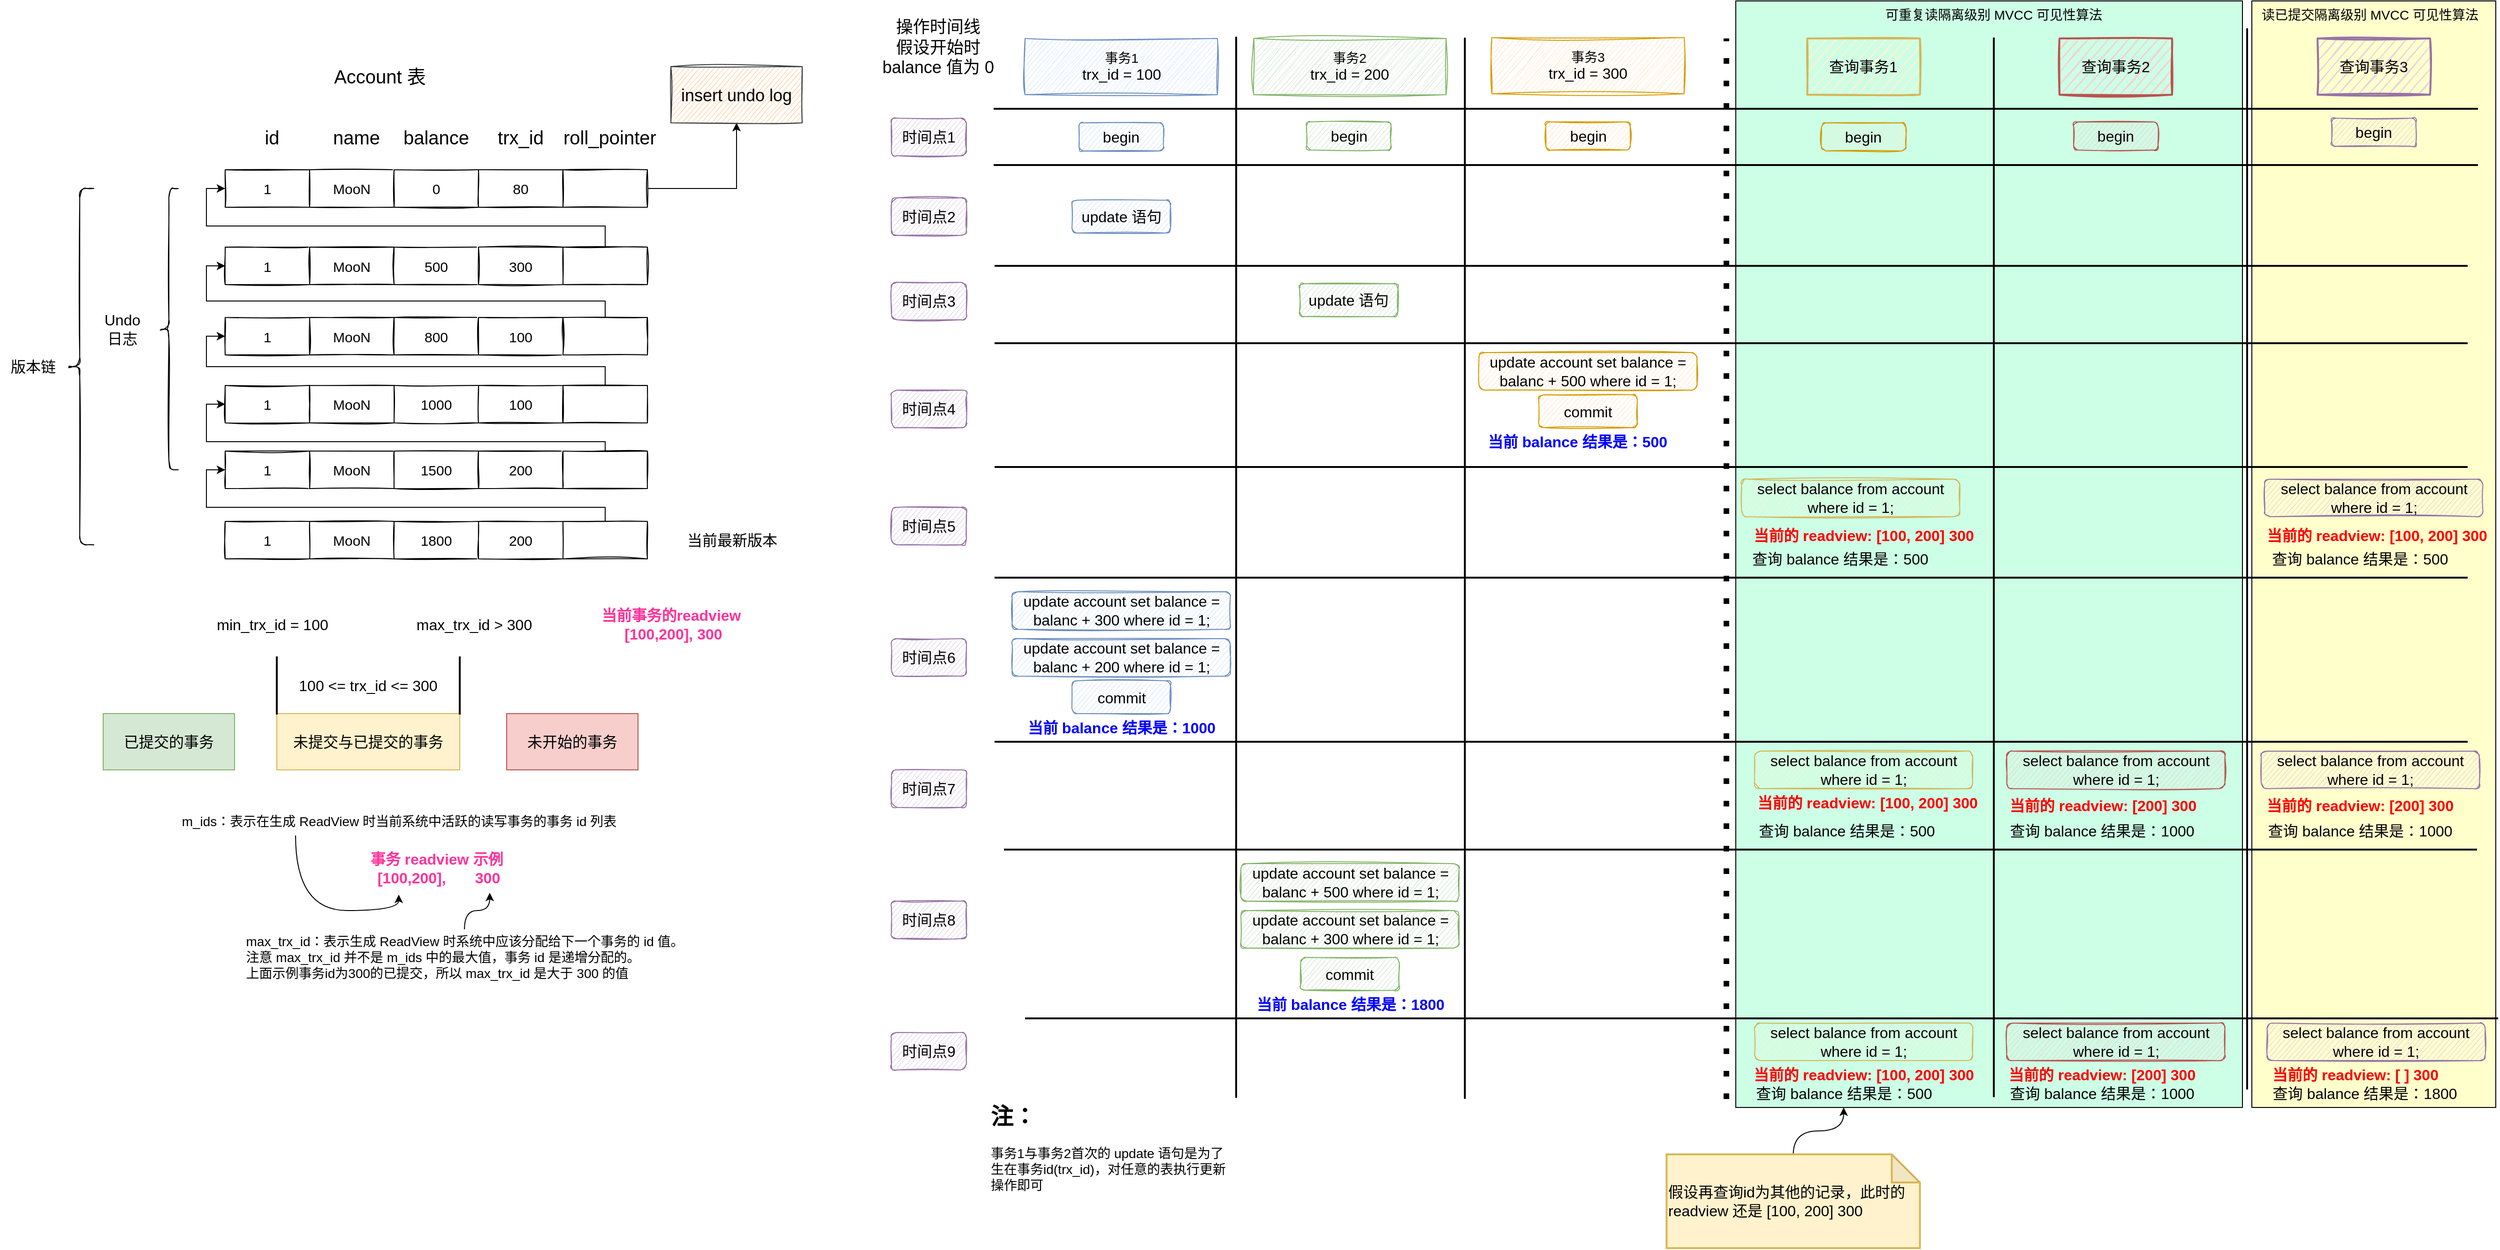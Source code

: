 <mxfile version="20.6.2" type="device"><diagram id="QQNucZEWwQuZAoMuL0eo" name="版本链比对流程"><mxGraphModel dx="2235" dy="838" grid="1" gridSize="10" guides="1" tooltips="1" connect="1" arrows="1" fold="1" page="1" pageScale="1" pageWidth="827" pageHeight="1169" math="0" shadow="0"><root><mxCell id="0"/><mxCell id="1" parent="0"/><mxCell id="10XfThxbCA74bScCRpUW-12" value="" style="rounded=0;whiteSpace=wrap;html=1;fontSize=14;fillColor=#FFFFCC;" vertex="1" parent="1"><mxGeometry x="2300" width="260" height="1180" as="geometry"/></mxCell><mxCell id="10XfThxbCA74bScCRpUW-10" value="" style="rounded=0;whiteSpace=wrap;html=1;fontSize=14;fillColor=#CCFFE6;" vertex="1" parent="1"><mxGeometry x="1750" width="540" height="1180" as="geometry"/></mxCell><mxCell id="0qLtHgP30Eh2IL9KS39c-17" value="" style="shape=partialRectangle;whiteSpace=wrap;html=1;left=0;right=0;fillColor=none;sketch=0;fontSize=16;strokeWidth=2;" parent="1" vertex="1"><mxGeometry x="960" y="115" width="1580" height="60" as="geometry"/></mxCell><mxCell id="MeZA9_PLkz-uhG6X49Gn-3" value="&lt;font style=&quot;font-size: 20px;&quot;&gt;Account 表&lt;/font&gt;" style="text;html=1;strokeColor=none;fillColor=none;align=center;verticalAlign=middle;whiteSpace=wrap;rounded=0;sketch=1;fillStyle=auto;" parent="1" vertex="1"><mxGeometry x="220" y="50" width="170" height="60" as="geometry"/></mxCell><mxCell id="MeZA9_PLkz-uhG6X49Gn-23" value="" style="group;sketch=1;" parent="1" vertex="1" connectable="0"><mxGeometry x="140" y="180" width="450" height="40" as="geometry"/></mxCell><mxCell id="MeZA9_PLkz-uhG6X49Gn-18" value="1" style="rounded=0;whiteSpace=wrap;html=1;sketch=1;fillStyle=auto;fontSize=15;gradientColor=none;" parent="MeZA9_PLkz-uhG6X49Gn-23" vertex="1"><mxGeometry width="90" height="40" as="geometry"/></mxCell><mxCell id="MeZA9_PLkz-uhG6X49Gn-19" value="MooN" style="rounded=0;whiteSpace=wrap;html=1;sketch=1;fillStyle=auto;fontSize=15;gradientColor=none;" parent="MeZA9_PLkz-uhG6X49Gn-23" vertex="1"><mxGeometry x="90" width="90" height="40" as="geometry"/></mxCell><mxCell id="MeZA9_PLkz-uhG6X49Gn-20" value="0" style="rounded=0;whiteSpace=wrap;html=1;sketch=1;fillStyle=auto;fontSize=15;gradientColor=none;" parent="MeZA9_PLkz-uhG6X49Gn-23" vertex="1"><mxGeometry x="180" width="90" height="40" as="geometry"/></mxCell><mxCell id="MeZA9_PLkz-uhG6X49Gn-21" value="80" style="rounded=0;whiteSpace=wrap;html=1;sketch=1;fillStyle=auto;fontSize=15;gradientColor=none;" parent="MeZA9_PLkz-uhG6X49Gn-23" vertex="1"><mxGeometry x="270" width="90" height="40" as="geometry"/></mxCell><mxCell id="MeZA9_PLkz-uhG6X49Gn-22" value="" style="rounded=0;whiteSpace=wrap;html=1;sketch=1;fillStyle=auto;fontSize=15;gradientColor=none;" parent="MeZA9_PLkz-uhG6X49Gn-23" vertex="1"><mxGeometry x="360" width="90" height="40" as="geometry"/></mxCell><mxCell id="0qLtHgP30Eh2IL9KS39c-2" value="&lt;font style=&quot;font-size: 20px;&quot;&gt;id&lt;/font&gt;" style="text;html=1;strokeColor=none;fillColor=none;align=center;verticalAlign=middle;whiteSpace=wrap;rounded=0;sketch=1;" parent="1" vertex="1"><mxGeometry x="160" y="130" width="60" height="30" as="geometry"/></mxCell><mxCell id="0qLtHgP30Eh2IL9KS39c-3" value="&lt;font style=&quot;font-size: 20px;&quot;&gt;name&lt;/font&gt;" style="text;html=1;strokeColor=none;fillColor=none;align=center;verticalAlign=middle;whiteSpace=wrap;rounded=0;sketch=1;" parent="1" vertex="1"><mxGeometry x="250" y="130" width="60" height="30" as="geometry"/></mxCell><mxCell id="0qLtHgP30Eh2IL9KS39c-4" value="&lt;font style=&quot;font-size: 20px;&quot;&gt;balance&lt;/font&gt;" style="text;html=1;strokeColor=none;fillColor=none;align=center;verticalAlign=middle;whiteSpace=wrap;rounded=0;sketch=1;" parent="1" vertex="1"><mxGeometry x="335" y="130" width="60" height="30" as="geometry"/></mxCell><mxCell id="0qLtHgP30Eh2IL9KS39c-5" value="&lt;font style=&quot;font-size: 20px;&quot;&gt;trx_id&lt;/font&gt;" style="text;html=1;strokeColor=none;fillColor=none;align=center;verticalAlign=middle;whiteSpace=wrap;rounded=0;sketch=1;" parent="1" vertex="1"><mxGeometry x="425" y="130" width="60" height="30" as="geometry"/></mxCell><mxCell id="0qLtHgP30Eh2IL9KS39c-6" value="&lt;font style=&quot;font-size: 20px;&quot;&gt;roll_pointer&lt;/font&gt;" style="text;html=1;strokeColor=none;fillColor=none;align=center;verticalAlign=middle;whiteSpace=wrap;rounded=0;sketch=1;" parent="1" vertex="1"><mxGeometry x="485" y="130" width="130" height="30" as="geometry"/></mxCell><mxCell id="0qLtHgP30Eh2IL9KS39c-7" style="edgeStyle=orthogonalEdgeStyle;rounded=0;orthogonalLoop=1;jettySize=auto;html=1;exitX=1;exitY=0.5;exitDx=0;exitDy=0;fontSize=20;" parent="1" source="MeZA9_PLkz-uhG6X49Gn-22" target="0qLtHgP30Eh2IL9KS39c-8" edge="1"><mxGeometry relative="1" as="geometry"><mxPoint x="650" y="90" as="targetPoint"/></mxGeometry></mxCell><mxCell id="0qLtHgP30Eh2IL9KS39c-8" value="&lt;font style=&quot;font-size: 18px;&quot;&gt;insert undo log&lt;/font&gt;" style="rounded=0;whiteSpace=wrap;html=1;sketch=1;fontSize=20;fillColor=#ffcc99;strokeColor=#36393d;" parent="1" vertex="1"><mxGeometry x="615" y="70" width="140" height="60" as="geometry"/></mxCell><mxCell id="0qLtHgP30Eh2IL9KS39c-9" value="操作时间线&lt;br&gt;假设开始时 &lt;br&gt;balance 值为 0" style="text;html=1;strokeColor=none;fillColor=none;align=center;verticalAlign=middle;whiteSpace=wrap;rounded=0;sketch=1;fontSize=18;" parent="1" vertex="1"><mxGeometry x="770" y="30" width="260" height="40" as="geometry"/></mxCell><mxCell id="0qLtHgP30Eh2IL9KS39c-19" value="时间点1" style="rounded=1;whiteSpace=wrap;html=1;sketch=1;fontSize=16;fillColor=#e1d5e7;strokeColor=#9673a6;" parent="1" vertex="1"><mxGeometry x="850" y="125" width="80" height="40" as="geometry"/></mxCell><mxCell id="0qLtHgP30Eh2IL9KS39c-20" value="时间点2" style="rounded=1;whiteSpace=wrap;html=1;sketch=1;fontSize=16;fillColor=#e1d5e7;strokeColor=#9673a6;" parent="1" vertex="1"><mxGeometry x="850" y="210" width="80" height="40" as="geometry"/></mxCell><mxCell id="0qLtHgP30Eh2IL9KS39c-23" value="update 语句" style="rounded=1;whiteSpace=wrap;html=1;sketch=1;fontSize=16;fillColor=#dae8fc;strokeColor=#6c8ebf;" parent="1" vertex="1"><mxGeometry x="1042.5" y="212.5" width="105" height="35" as="geometry"/></mxCell><mxCell id="0qLtHgP30Eh2IL9KS39c-27" value="时间点3" style="rounded=1;whiteSpace=wrap;html=1;sketch=1;fontSize=16;fillColor=#e1d5e7;strokeColor=#9673a6;" parent="1" vertex="1"><mxGeometry x="850" y="300" width="80" height="40" as="geometry"/></mxCell><mxCell id="0qLtHgP30Eh2IL9KS39c-31" value="时间点4" style="rounded=1;whiteSpace=wrap;html=1;sketch=1;fontSize=16;fillColor=#e1d5e7;strokeColor=#9673a6;" parent="1" vertex="1"><mxGeometry x="850" y="415" width="80" height="40" as="geometry"/></mxCell><mxCell id="0qLtHgP30Eh2IL9KS39c-33" value="" style="group;sketch=1;" parent="1" vertex="1" connectable="0"><mxGeometry x="140" y="262.5" width="450" height="40" as="geometry"/></mxCell><mxCell id="0qLtHgP30Eh2IL9KS39c-34" value="1" style="rounded=0;whiteSpace=wrap;html=1;sketch=1;fillStyle=auto;fontSize=15;gradientColor=none;" parent="0qLtHgP30Eh2IL9KS39c-33" vertex="1"><mxGeometry width="90" height="40" as="geometry"/></mxCell><mxCell id="0qLtHgP30Eh2IL9KS39c-35" value="MooN" style="rounded=0;whiteSpace=wrap;html=1;sketch=1;fillStyle=auto;fontSize=15;gradientColor=none;" parent="0qLtHgP30Eh2IL9KS39c-33" vertex="1"><mxGeometry x="90" width="90" height="40" as="geometry"/></mxCell><mxCell id="0qLtHgP30Eh2IL9KS39c-36" value="500" style="rounded=0;whiteSpace=wrap;html=1;sketch=1;fillStyle=auto;fontSize=15;gradientColor=none;" parent="0qLtHgP30Eh2IL9KS39c-33" vertex="1"><mxGeometry x="180" width="90" height="40" as="geometry"/></mxCell><mxCell id="0qLtHgP30Eh2IL9KS39c-37" value="300" style="rounded=0;whiteSpace=wrap;html=1;sketch=1;fillStyle=auto;fontSize=15;gradientColor=none;" parent="0qLtHgP30Eh2IL9KS39c-33" vertex="1"><mxGeometry x="270" width="90" height="40" as="geometry"/></mxCell><mxCell id="0qLtHgP30Eh2IL9KS39c-38" value="" style="rounded=0;whiteSpace=wrap;html=1;sketch=1;fillStyle=auto;fontSize=15;gradientColor=none;" parent="0qLtHgP30Eh2IL9KS39c-33" vertex="1"><mxGeometry x="360" width="90" height="40" as="geometry"/></mxCell><mxCell id="0qLtHgP30Eh2IL9KS39c-39" style="edgeStyle=orthogonalEdgeStyle;rounded=0;orthogonalLoop=1;jettySize=auto;html=1;entryX=0;entryY=0.5;entryDx=0;entryDy=0;fontSize=16;" parent="1" source="0qLtHgP30Eh2IL9KS39c-38" target="MeZA9_PLkz-uhG6X49Gn-18" edge="1"><mxGeometry relative="1" as="geometry"><Array as="points"><mxPoint x="545" y="240"/><mxPoint x="120" y="240"/><mxPoint x="120" y="200"/></Array></mxGeometry></mxCell><mxCell id="0qLtHgP30Eh2IL9KS39c-41" value="" style="group;sketch=1;" parent="1" vertex="1" connectable="0"><mxGeometry x="140" y="337.5" width="450" height="40" as="geometry"/></mxCell><mxCell id="0qLtHgP30Eh2IL9KS39c-42" value="1" style="rounded=0;whiteSpace=wrap;html=1;sketch=1;fillStyle=auto;fontSize=15;gradientColor=none;" parent="0qLtHgP30Eh2IL9KS39c-41" vertex="1"><mxGeometry width="90" height="40" as="geometry"/></mxCell><mxCell id="0qLtHgP30Eh2IL9KS39c-43" value="MooN" style="rounded=0;whiteSpace=wrap;html=1;sketch=1;fillStyle=auto;fontSize=15;gradientColor=none;" parent="0qLtHgP30Eh2IL9KS39c-41" vertex="1"><mxGeometry x="90" width="90" height="40" as="geometry"/></mxCell><mxCell id="0qLtHgP30Eh2IL9KS39c-44" value="800" style="rounded=0;whiteSpace=wrap;html=1;sketch=1;fillStyle=auto;fontSize=15;gradientColor=none;" parent="0qLtHgP30Eh2IL9KS39c-41" vertex="1"><mxGeometry x="180" width="90" height="40" as="geometry"/></mxCell><mxCell id="0qLtHgP30Eh2IL9KS39c-45" value="100" style="rounded=0;whiteSpace=wrap;html=1;sketch=1;fillStyle=auto;fontSize=15;gradientColor=none;" parent="0qLtHgP30Eh2IL9KS39c-41" vertex="1"><mxGeometry x="270" width="90" height="40" as="geometry"/></mxCell><mxCell id="0qLtHgP30Eh2IL9KS39c-46" value="" style="rounded=0;whiteSpace=wrap;html=1;sketch=1;fillStyle=auto;fontSize=15;gradientColor=none;" parent="0qLtHgP30Eh2IL9KS39c-41" vertex="1"><mxGeometry x="360" width="90" height="40" as="geometry"/></mxCell><mxCell id="0qLtHgP30Eh2IL9KS39c-47" value="" style="group;sketch=1;" parent="1" vertex="1" connectable="0"><mxGeometry x="140" y="410" width="450" height="40" as="geometry"/></mxCell><mxCell id="0qLtHgP30Eh2IL9KS39c-48" value="1" style="rounded=0;whiteSpace=wrap;html=1;sketch=1;fillStyle=auto;fontSize=15;gradientColor=none;" parent="0qLtHgP30Eh2IL9KS39c-47" vertex="1"><mxGeometry width="90" height="40" as="geometry"/></mxCell><mxCell id="0qLtHgP30Eh2IL9KS39c-49" value="MooN" style="rounded=0;whiteSpace=wrap;html=1;sketch=1;fillStyle=auto;fontSize=15;gradientColor=none;" parent="0qLtHgP30Eh2IL9KS39c-47" vertex="1"><mxGeometry x="90" width="90" height="40" as="geometry"/></mxCell><mxCell id="0qLtHgP30Eh2IL9KS39c-50" value="1000" style="rounded=0;whiteSpace=wrap;html=1;sketch=1;fillStyle=auto;fontSize=15;gradientColor=none;" parent="0qLtHgP30Eh2IL9KS39c-47" vertex="1"><mxGeometry x="180" width="90" height="40" as="geometry"/></mxCell><mxCell id="0qLtHgP30Eh2IL9KS39c-51" value="100" style="rounded=0;whiteSpace=wrap;html=1;sketch=1;fillStyle=auto;fontSize=15;gradientColor=none;" parent="0qLtHgP30Eh2IL9KS39c-47" vertex="1"><mxGeometry x="270" width="90" height="40" as="geometry"/></mxCell><mxCell id="0qLtHgP30Eh2IL9KS39c-52" value="" style="rounded=0;whiteSpace=wrap;html=1;sketch=1;fillStyle=auto;fontSize=15;gradientColor=none;" parent="0qLtHgP30Eh2IL9KS39c-47" vertex="1"><mxGeometry x="360" width="90" height="40" as="geometry"/></mxCell><mxCell id="0qLtHgP30Eh2IL9KS39c-53" value="" style="group;sketch=1;" parent="1" vertex="1" connectable="0"><mxGeometry x="140" y="480" width="450" height="40" as="geometry"/></mxCell><mxCell id="0qLtHgP30Eh2IL9KS39c-54" value="1" style="rounded=0;whiteSpace=wrap;html=1;sketch=1;fillStyle=auto;fontSize=15;gradientColor=none;" parent="0qLtHgP30Eh2IL9KS39c-53" vertex="1"><mxGeometry width="90" height="40" as="geometry"/></mxCell><mxCell id="0qLtHgP30Eh2IL9KS39c-55" value="MooN" style="rounded=0;whiteSpace=wrap;html=1;sketch=1;fillStyle=auto;fontSize=15;gradientColor=none;" parent="0qLtHgP30Eh2IL9KS39c-53" vertex="1"><mxGeometry x="90" width="90" height="40" as="geometry"/></mxCell><mxCell id="0qLtHgP30Eh2IL9KS39c-56" value="1500" style="rounded=0;whiteSpace=wrap;html=1;sketch=1;fillStyle=auto;fontSize=15;gradientColor=none;" parent="0qLtHgP30Eh2IL9KS39c-53" vertex="1"><mxGeometry x="180" width="90" height="40" as="geometry"/></mxCell><mxCell id="0qLtHgP30Eh2IL9KS39c-57" value="200" style="rounded=0;whiteSpace=wrap;html=1;sketch=1;fillStyle=auto;fontSize=15;gradientColor=none;" parent="0qLtHgP30Eh2IL9KS39c-53" vertex="1"><mxGeometry x="270" width="90" height="40" as="geometry"/></mxCell><mxCell id="0qLtHgP30Eh2IL9KS39c-58" value="" style="rounded=0;whiteSpace=wrap;html=1;sketch=1;fillStyle=auto;fontSize=15;gradientColor=none;" parent="0qLtHgP30Eh2IL9KS39c-53" vertex="1"><mxGeometry x="360" width="90" height="40" as="geometry"/></mxCell><mxCell id="0qLtHgP30Eh2IL9KS39c-59" value="" style="group;sketch=1;" parent="1" vertex="1" connectable="0"><mxGeometry x="140" y="555" width="450" height="40" as="geometry"/></mxCell><mxCell id="0qLtHgP30Eh2IL9KS39c-60" value="1" style="rounded=0;whiteSpace=wrap;html=1;sketch=1;fillStyle=auto;fontSize=15;gradientColor=none;" parent="0qLtHgP30Eh2IL9KS39c-59" vertex="1"><mxGeometry width="90" height="40" as="geometry"/></mxCell><mxCell id="0qLtHgP30Eh2IL9KS39c-61" value="MooN" style="rounded=0;whiteSpace=wrap;html=1;sketch=1;fillStyle=auto;fontSize=15;gradientColor=none;" parent="0qLtHgP30Eh2IL9KS39c-59" vertex="1"><mxGeometry x="90" width="90" height="40" as="geometry"/></mxCell><mxCell id="0qLtHgP30Eh2IL9KS39c-62" value="1800" style="rounded=0;whiteSpace=wrap;html=1;sketch=1;fillStyle=auto;fontSize=15;gradientColor=none;" parent="0qLtHgP30Eh2IL9KS39c-59" vertex="1"><mxGeometry x="180" width="90" height="40" as="geometry"/></mxCell><mxCell id="0qLtHgP30Eh2IL9KS39c-63" value="200" style="rounded=0;whiteSpace=wrap;html=1;sketch=1;fillStyle=auto;fontSize=15;gradientColor=none;" parent="0qLtHgP30Eh2IL9KS39c-59" vertex="1"><mxGeometry x="270" width="90" height="40" as="geometry"/></mxCell><mxCell id="0qLtHgP30Eh2IL9KS39c-64" value="" style="rounded=0;whiteSpace=wrap;html=1;sketch=1;fillStyle=auto;fontSize=15;gradientColor=none;" parent="0qLtHgP30Eh2IL9KS39c-59" vertex="1"><mxGeometry x="360" width="90" height="40" as="geometry"/></mxCell><mxCell id="0qLtHgP30Eh2IL9KS39c-65" style="edgeStyle=orthogonalEdgeStyle;rounded=0;orthogonalLoop=1;jettySize=auto;html=1;entryX=0;entryY=0.5;entryDx=0;entryDy=0;fontSize=16;" parent="1" source="0qLtHgP30Eh2IL9KS39c-64" target="0qLtHgP30Eh2IL9KS39c-54" edge="1"><mxGeometry relative="1" as="geometry"><Array as="points"><mxPoint x="545" y="540"/><mxPoint x="120" y="540"/><mxPoint x="120" y="500"/></Array></mxGeometry></mxCell><mxCell id="0qLtHgP30Eh2IL9KS39c-66" style="edgeStyle=orthogonalEdgeStyle;rounded=0;orthogonalLoop=1;jettySize=auto;html=1;entryX=0;entryY=0.5;entryDx=0;entryDy=0;fontSize=16;" parent="1" source="0qLtHgP30Eh2IL9KS39c-58" target="0qLtHgP30Eh2IL9KS39c-48" edge="1"><mxGeometry relative="1" as="geometry"><Array as="points"><mxPoint x="545" y="470"/><mxPoint x="120" y="470"/><mxPoint x="120" y="430"/></Array></mxGeometry></mxCell><mxCell id="0qLtHgP30Eh2IL9KS39c-67" style="edgeStyle=orthogonalEdgeStyle;rounded=0;orthogonalLoop=1;jettySize=auto;html=1;entryX=0;entryY=0.5;entryDx=0;entryDy=0;fontSize=16;" parent="1" source="0qLtHgP30Eh2IL9KS39c-52" target="0qLtHgP30Eh2IL9KS39c-42" edge="1"><mxGeometry relative="1" as="geometry"><Array as="points"><mxPoint x="545" y="390"/><mxPoint x="120" y="390"/><mxPoint x="120" y="358"/></Array></mxGeometry></mxCell><mxCell id="0qLtHgP30Eh2IL9KS39c-68" style="edgeStyle=orthogonalEdgeStyle;rounded=0;orthogonalLoop=1;jettySize=auto;html=1;entryX=0;entryY=0.5;entryDx=0;entryDy=0;fontSize=16;" parent="1" source="0qLtHgP30Eh2IL9KS39c-46" target="0qLtHgP30Eh2IL9KS39c-34" edge="1"><mxGeometry relative="1" as="geometry"><Array as="points"><mxPoint x="545" y="320"/><mxPoint x="120" y="320"/><mxPoint x="120" y="283"/></Array></mxGeometry></mxCell><mxCell id="0qLtHgP30Eh2IL9KS39c-69" value="当前最新版本" style="text;html=1;align=center;verticalAlign=middle;resizable=0;points=[];autosize=1;strokeColor=none;fillColor=none;fontSize=16;" parent="1" vertex="1"><mxGeometry x="620" y="560" width="120" height="30" as="geometry"/></mxCell><mxCell id="0qLtHgP30Eh2IL9KS39c-70" value="" style="shape=curlyBracket;whiteSpace=wrap;html=1;rounded=1;labelPosition=left;verticalLabelPosition=middle;align=right;verticalAlign=middle;sketch=1;fontSize=16;" parent="1" vertex="1"><mxGeometry x="70" y="200" width="20" height="300" as="geometry"/></mxCell><mxCell id="0qLtHgP30Eh2IL9KS39c-71" value="Undo&lt;br&gt;日志" style="text;html=1;align=center;verticalAlign=middle;resizable=0;points=[];autosize=1;strokeColor=none;fillColor=none;fontSize=16;" parent="1" vertex="1"><mxGeometry y="325" width="60" height="50" as="geometry"/></mxCell><mxCell id="0qLtHgP30Eh2IL9KS39c-75" value="" style="shape=curlyBracket;whiteSpace=wrap;html=1;rounded=1;labelPosition=left;verticalLabelPosition=middle;align=right;verticalAlign=middle;sketch=1;fontSize=16;" parent="1" vertex="1"><mxGeometry x="-30" y="200" width="30" height="380" as="geometry"/></mxCell><mxCell id="0qLtHgP30Eh2IL9KS39c-76" value="版本链" style="text;html=1;align=center;verticalAlign=middle;resizable=0;points=[];autosize=1;strokeColor=none;fillColor=none;fontSize=16;" parent="1" vertex="1"><mxGeometry x="-100" y="375" width="70" height="30" as="geometry"/></mxCell><mxCell id="3zVsceI3X5wX8iPluOR--1" value="&lt;h1&gt;注：&lt;/h1&gt;&lt;p&gt;&lt;font style=&quot;font-size: 14px;&quot;&gt;事务1与事务2首次的 update 语句是为了生在事务id(trx_id)，对任意的表执行更新操作即可&lt;/font&gt;&lt;/p&gt;" style="text;html=1;strokeColor=none;fillColor=none;spacing=5;spacingTop=-20;whiteSpace=wrap;overflow=hidden;rounded=0;" parent="1" vertex="1"><mxGeometry x="951.25" y="1170" width="260" height="110" as="geometry"/></mxCell><mxCell id="3zVsceI3X5wX8iPluOR--2" value="时间点5" style="rounded=1;whiteSpace=wrap;html=1;sketch=1;fontSize=16;fillColor=#e1d5e7;strokeColor=#9673a6;" parent="1" vertex="1"><mxGeometry x="850" y="540" width="80" height="40" as="geometry"/></mxCell><mxCell id="3zVsceI3X5wX8iPluOR--3" value="时间点6" style="rounded=1;whiteSpace=wrap;html=1;sketch=1;fontSize=16;fillColor=#e1d5e7;strokeColor=#9673a6;" parent="1" vertex="1"><mxGeometry x="850" y="680" width="80" height="40" as="geometry"/></mxCell><mxCell id="3zVsceI3X5wX8iPluOR--8" value="update account set balance = balanc + 200 where id = 1;" style="rounded=1;whiteSpace=wrap;html=1;sketch=1;fontSize=16;fillColor=#dae8fc;strokeColor=#6c8ebf;" parent="1" vertex="1"><mxGeometry x="978.75" y="680" width="232.5" height="40" as="geometry"/></mxCell><mxCell id="3zVsceI3X5wX8iPluOR--9" value="commit" style="rounded=1;whiteSpace=wrap;html=1;sketch=1;fontSize=16;fillColor=#dae8fc;strokeColor=#6c8ebf;" parent="1" vertex="1"><mxGeometry x="1042.5" y="725" width="105" height="35" as="geometry"/></mxCell><mxCell id="3zVsceI3X5wX8iPluOR--13" value="时间点7" style="rounded=1;whiteSpace=wrap;html=1;sketch=1;fontSize=16;fillColor=#e1d5e7;strokeColor=#9673a6;" parent="1" vertex="1"><mxGeometry x="850" y="820" width="80" height="40" as="geometry"/></mxCell><mxCell id="3zVsceI3X5wX8iPluOR--14" value="时间点8" style="rounded=1;whiteSpace=wrap;html=1;sketch=1;fontSize=16;fillColor=#e1d5e7;strokeColor=#9673a6;" parent="1" vertex="1"><mxGeometry x="850" y="960" width="80" height="40" as="geometry"/></mxCell><mxCell id="0qLtHgP30Eh2IL9KS39c-15" value="begin" style="rounded=1;whiteSpace=wrap;html=1;sketch=1;fontSize=16;fillColor=#ffe6cc;strokeColor=#d79b00;" parent="1" vertex="1"><mxGeometry x="1547.5" y="129" width="90" height="30" as="geometry"/></mxCell><mxCell id="0qLtHgP30Eh2IL9KS39c-29" value="commit" style="rounded=1;whiteSpace=wrap;html=1;sketch=1;fontSize=16;fillColor=#ffe6cc;strokeColor=#d79b00;" parent="1" vertex="1"><mxGeometry x="1540" y="420" width="105" height="35" as="geometry"/></mxCell><mxCell id="0qLtHgP30Eh2IL9KS39c-25" value="update account set balance = balanc + 500 where id = 1;" style="rounded=1;whiteSpace=wrap;html=1;sketch=1;fontSize=16;fillColor=#ffe6cc;strokeColor=#d79b00;" parent="1" vertex="1"><mxGeometry x="1476.25" y="375" width="232.5" height="40" as="geometry"/></mxCell><mxCell id="3zVsceI3X5wX8iPluOR--15" value="update account set balance = balanc + 300 where id = 1;" style="rounded=1;whiteSpace=wrap;html=1;sketch=1;fontSize=16;fillColor=#d5e8d4;strokeColor=#82b366;" parent="1" vertex="1"><mxGeometry x="1222.5" y="970" width="232.5" height="40" as="geometry"/></mxCell><mxCell id="3zVsceI3X5wX8iPluOR--17" value="" style="endArrow=none;dashed=1;html=1;dashPattern=1 3;strokeWidth=6;rounded=0;fontSize=14;" parent="1" edge="1"><mxGeometry width="50" height="50" relative="1" as="geometry"><mxPoint x="1740" y="1171" as="sourcePoint"/><mxPoint x="1740" y="40" as="targetPoint"/></mxGeometry></mxCell><mxCell id="3zVsceI3X5wX8iPluOR--18" value="可重复读隔离级别 MVCC 可见性算法" style="text;html=1;strokeColor=none;fillColor=none;align=center;verticalAlign=middle;whiteSpace=wrap;rounded=0;fontSize=14;" parent="1" vertex="1"><mxGeometry x="1900" width="250" height="30" as="geometry"/></mxCell><mxCell id="0qLtHgP30Eh2IL9KS39c-13" value="begin" style="rounded=1;whiteSpace=wrap;html=1;sketch=1;fontSize=16;fillColor=#dae8fc;strokeColor=#6c8ebf;" parent="1" vertex="1"><mxGeometry x="1050" y="130" width="90" height="30" as="geometry"/></mxCell><mxCell id="3zVsceI3X5wX8iPluOR--6" value="update account set balance = balanc + 300 where id = 1;" style="rounded=1;whiteSpace=wrap;html=1;sketch=1;fontSize=16;fillColor=#dae8fc;strokeColor=#6c8ebf;" parent="1" vertex="1"><mxGeometry x="978.75" y="630" width="232.5" height="40" as="geometry"/></mxCell><mxCell id="0qLtHgP30Eh2IL9KS39c-14" value="begin" style="rounded=1;whiteSpace=wrap;html=1;sketch=1;fontSize=16;fillColor=#d5e8d4;strokeColor=#82b366;" parent="1" vertex="1"><mxGeometry x="1292.5" y="129" width="90" height="30" as="geometry"/></mxCell><mxCell id="0qLtHgP30Eh2IL9KS39c-24" value="update 语句" style="rounded=1;whiteSpace=wrap;html=1;sketch=1;fontSize=16;fillColor=#d5e8d4;strokeColor=#82b366;" parent="1" vertex="1"><mxGeometry x="1285" y="301.5" width="105" height="35" as="geometry"/></mxCell><mxCell id="3zVsceI3X5wX8iPluOR--10" value="update account set balance = balanc + 500 where id = 1;" style="rounded=1;whiteSpace=wrap;html=1;sketch=1;fontSize=16;fillColor=#d5e8d4;strokeColor=#82b366;" parent="1" vertex="1"><mxGeometry x="1222.5" y="920" width="232.5" height="40" as="geometry"/></mxCell><mxCell id="3zVsceI3X5wX8iPluOR--16" value="commit" style="rounded=1;whiteSpace=wrap;html=1;sketch=1;fontSize=16;fillColor=#d5e8d4;strokeColor=#82b366;" parent="1" vertex="1"><mxGeometry x="1286.25" y="1020" width="105" height="35" as="geometry"/></mxCell><mxCell id="3zVsceI3X5wX8iPluOR--19" value="事务1&lt;br style=&quot;border-color: var(--border-color); font-size: 16px;&quot;&gt;&lt;span style=&quot;font-size: 16px;&quot;&gt;trx_id = 100&lt;/span&gt;" style="rounded=0;whiteSpace=wrap;html=1;fontSize=14;fillColor=#dae8fc;strokeColor=#6c8ebf;sketch=1;curveFitting=1;jiggle=2;" parent="1" vertex="1"><mxGeometry x="992.5" y="40" width="205" height="60" as="geometry"/></mxCell><mxCell id="3zVsceI3X5wX8iPluOR--20" value="事务2&lt;br style=&quot;border-color: var(--border-color); font-size: 16px;&quot;&gt;&lt;span style=&quot;font-size: 16px;&quot;&gt;trx_id = 200&lt;/span&gt;" style="rounded=0;whiteSpace=wrap;html=1;fontSize=14;fillColor=#d5e8d4;strokeColor=#82b366;sketch=1;curveFitting=1;jiggle=2;" parent="1" vertex="1"><mxGeometry x="1236.25" y="40" width="205" height="60" as="geometry"/></mxCell><mxCell id="3zVsceI3X5wX8iPluOR--21" value="事务3&lt;br style=&quot;border-color: var(--border-color); font-size: 16px;&quot;&gt;&lt;span style=&quot;font-size: 16px;&quot;&gt;trx_id = 300&lt;/span&gt;" style="rounded=0;whiteSpace=wrap;html=1;fontSize=14;fillColor=#ffe6cc;strokeColor=#d79b00;sketch=1;curveFitting=1;jiggle=2;" parent="1" vertex="1"><mxGeometry x="1490" y="39" width="205" height="60" as="geometry"/></mxCell><mxCell id="3zVsceI3X5wX8iPluOR--23" value="" style="line;strokeWidth=2;direction=south;html=1;sketch=1;fontSize=14;" parent="1" vertex="1"><mxGeometry x="1456.25" y="40" width="10" height="1130" as="geometry"/></mxCell><mxCell id="3zVsceI3X5wX8iPluOR--24" value="" style="line;strokeWidth=2;direction=south;html=1;sketch=1;fontSize=14;" parent="1" vertex="1"><mxGeometry x="1212.5" y="39" width="10" height="1130" as="geometry"/></mxCell><mxCell id="Q289Mc9IiTVFGNPaQK_M-1" value="&lt;font style=&quot;font-size: 16px;&quot;&gt;已提交的事务&lt;/font&gt;" style="rounded=0;whiteSpace=wrap;html=1;sketch=0;fillColor=#d5e8d4;strokeColor=#82b366;" parent="1" vertex="1"><mxGeometry x="10" y="760" width="140" height="60" as="geometry"/></mxCell><mxCell id="Q289Mc9IiTVFGNPaQK_M-2" value="&lt;font style=&quot;font-size: 16px;&quot;&gt;未提交与已提交的事务&lt;/font&gt;" style="rounded=0;whiteSpace=wrap;html=1;sketch=0;fillColor=#fff2cc;strokeColor=#d6b656;" parent="1" vertex="1"><mxGeometry x="195" y="760" width="195" height="60" as="geometry"/></mxCell><mxCell id="Q289Mc9IiTVFGNPaQK_M-3" value="&lt;font style=&quot;font-size: 16px;&quot;&gt;未开始的事务&lt;/font&gt;" style="rounded=0;whiteSpace=wrap;html=1;sketch=0;fillColor=#f8cecc;strokeColor=#b85450;" parent="1" vertex="1"><mxGeometry x="440" y="760" width="140" height="60" as="geometry"/></mxCell><mxCell id="Q289Mc9IiTVFGNPaQK_M-6" value="100 &amp;lt;= trx_id &amp;lt;= 300" style="shape=partialRectangle;whiteSpace=wrap;html=1;bottom=0;top=0;fillColor=none;sketch=0;fontSize=16;strokeWidth=2;" parent="1" vertex="1"><mxGeometry x="195" y="700" width="195" height="60" as="geometry"/></mxCell><mxCell id="Q289Mc9IiTVFGNPaQK_M-7" value="min_trx_id = 100" style="text;html=1;align=center;verticalAlign=middle;resizable=0;points=[];autosize=1;strokeColor=none;fillColor=none;fontSize=16;" parent="1" vertex="1"><mxGeometry x="120" y="650" width="140" height="30" as="geometry"/></mxCell><mxCell id="Q289Mc9IiTVFGNPaQK_M-9" value="max_trx_id &amp;gt; 300" style="text;html=1;align=center;verticalAlign=middle;resizable=0;points=[];autosize=1;strokeColor=none;fillColor=none;fontSize=16;" parent="1" vertex="1"><mxGeometry x="330" y="650" width="150" height="30" as="geometry"/></mxCell><mxCell id="Q289Mc9IiTVFGNPaQK_M-10" value="&lt;b&gt;&lt;font color=&quot;#ff3399&quot;&gt;当前事务的readview&lt;br&gt;&amp;nbsp;[100,200], 300&lt;/font&gt;&lt;/b&gt;" style="text;html=1;align=center;verticalAlign=middle;resizable=0;points=[];autosize=1;strokeColor=none;fillColor=none;fontSize=16;" parent="1" vertex="1"><mxGeometry x="530" y="640" width="170" height="50" as="geometry"/></mxCell><mxCell id="Q289Mc9IiTVFGNPaQK_M-11" value="查询事务1" style="rounded=0;whiteSpace=wrap;html=1;sketch=1;strokeWidth=2;fontSize=16;fillColor=#fff2cc;strokeColor=#d6b656;" parent="1" vertex="1"><mxGeometry x="1826.25" y="40" width="120" height="60" as="geometry"/></mxCell><mxCell id="Q289Mc9IiTVFGNPaQK_M-12" value="查询事务2" style="rounded=0;whiteSpace=wrap;html=1;sketch=1;strokeWidth=2;fontSize=16;fillColor=#f8cecc;strokeColor=#b85450;" parent="1" vertex="1"><mxGeometry x="2095" y="40" width="120" height="60" as="geometry"/></mxCell><mxCell id="Q289Mc9IiTVFGNPaQK_M-13" value="查询事务3" style="rounded=0;whiteSpace=wrap;html=1;sketch=1;strokeWidth=2;fontSize=16;fillColor=#e1d5e7;strokeColor=#9673a6;" parent="1" vertex="1"><mxGeometry x="2370" y="40" width="120" height="60" as="geometry"/></mxCell><mxCell id="Q289Mc9IiTVFGNPaQK_M-16" value="" style="line;strokeWidth=2;direction=south;html=1;sketch=0;fontSize=16;" parent="1" vertex="1"><mxGeometry x="2020" y="39" width="10" height="1130" as="geometry"/></mxCell><mxCell id="Q289Mc9IiTVFGNPaQK_M-17" value="" style="line;strokeWidth=2;direction=south;html=1;sketch=1;fontSize=16;" parent="1" vertex="1"><mxGeometry x="2290" y="30" width="10" height="1130" as="geometry"/></mxCell><mxCell id="Q289Mc9IiTVFGNPaQK_M-18" value="begin" style="rounded=1;whiteSpace=wrap;html=1;sketch=1;fontSize=16;fillColor=#ffe6cc;strokeColor=#d79b00;" parent="1" vertex="1"><mxGeometry x="1841.25" y="130" width="90" height="30" as="geometry"/></mxCell><mxCell id="Q289Mc9IiTVFGNPaQK_M-19" value="begin" style="rounded=1;whiteSpace=wrap;html=1;sketch=1;fontSize=16;fillColor=#f8cecc;strokeColor=#b85450;" parent="1" vertex="1"><mxGeometry x="2110" y="129" width="90" height="30" as="geometry"/></mxCell><mxCell id="Q289Mc9IiTVFGNPaQK_M-20" value="begin" style="rounded=1;whiteSpace=wrap;html=1;sketch=1;fontSize=16;fillColor=#e1d5e7;strokeColor=#9673a6;" parent="1" vertex="1"><mxGeometry x="2385" y="125" width="90" height="30" as="geometry"/></mxCell><mxCell id="Q289Mc9IiTVFGNPaQK_M-21" value="读已提交隔离级别 MVCC 可见性算法" style="text;html=1;strokeColor=none;fillColor=none;align=center;verticalAlign=middle;whiteSpace=wrap;rounded=0;fontSize=14;" parent="1" vertex="1"><mxGeometry x="2301.25" width="250" height="30" as="geometry"/></mxCell><mxCell id="Q289Mc9IiTVFGNPaQK_M-22" value="select balance from account where id = 1;" style="rounded=1;whiteSpace=wrap;html=1;sketch=1;fontSize=16;fillColor=#fff2cc;strokeColor=#d6b656;" parent="1" vertex="1"><mxGeometry x="1756.25" y="510" width="232.5" height="40" as="geometry"/></mxCell><mxCell id="Q289Mc9IiTVFGNPaQK_M-24" value="select balance from account where id = 1;" style="rounded=1;whiteSpace=wrap;html=1;sketch=1;fontSize=16;fillColor=#f8cecc;strokeColor=#b85450;" parent="1" vertex="1"><mxGeometry x="2038.75" y="800" width="232.5" height="40" as="geometry"/></mxCell><mxCell id="Q289Mc9IiTVFGNPaQK_M-27" value="" style="line;strokeWidth=2;html=1;perimeter=backbonePerimeter;points=[];outlineConnect=0;sketch=0;fontSize=16;" parent="1" vertex="1"><mxGeometry x="960" y="360" width="1570" height="10" as="geometry"/></mxCell><mxCell id="Q289Mc9IiTVFGNPaQK_M-28" value="" style="line;strokeWidth=2;html=1;perimeter=backbonePerimeter;points=[];outlineConnect=0;sketch=0;fontSize=16;" parent="1" vertex="1"><mxGeometry x="960" y="492" width="1570" height="10" as="geometry"/></mxCell><mxCell id="Q289Mc9IiTVFGNPaQK_M-29" value="" style="line;strokeWidth=2;html=1;perimeter=backbonePerimeter;points=[];outlineConnect=0;sketch=0;fontSize=16;" parent="1" vertex="1"><mxGeometry x="960" y="277.5" width="1570" height="10" as="geometry"/></mxCell><mxCell id="Q289Mc9IiTVFGNPaQK_M-30" value="" style="line;strokeWidth=2;html=1;perimeter=backbonePerimeter;points=[];outlineConnect=0;sketch=0;fontSize=16;" parent="1" vertex="1"><mxGeometry x="960" y="610" width="1570" height="10" as="geometry"/></mxCell><mxCell id="Q289Mc9IiTVFGNPaQK_M-31" value="&lt;b&gt;&lt;font color=&quot;#ff0000&quot;&gt;当前的 readview: [100, 200] 300&lt;/font&gt;&lt;/b&gt;" style="text;html=1;align=center;verticalAlign=middle;resizable=0;points=[];autosize=1;strokeColor=none;fillColor=none;fontSize=16;" parent="1" vertex="1"><mxGeometry x="1756.25" y="555" width="260" height="30" as="geometry"/></mxCell><mxCell id="Q289Mc9IiTVFGNPaQK_M-32" value="&lt;font color=&quot;#000000&quot;&gt;查询&amp;nbsp;&lt;/font&gt;&lt;span style=&quot;color: rgb(0, 0, 0);&quot;&gt;balance&amp;nbsp;结果是：500&lt;/span&gt;" style="text;html=1;align=center;verticalAlign=middle;resizable=0;points=[];autosize=1;strokeColor=none;fillColor=none;fontSize=16;fontColor=#FF0000;" parent="1" vertex="1"><mxGeometry x="1756.25" y="580" width="210" height="30" as="geometry"/></mxCell><mxCell id="Q289Mc9IiTVFGNPaQK_M-33" value="select balance from account where id = 1;" style="rounded=1;whiteSpace=wrap;html=1;sketch=1;fontSize=16;fillColor=#fff2cc;strokeColor=#d6b656;" parent="1" vertex="1"><mxGeometry x="1770" y="800" width="232.5" height="40" as="geometry"/></mxCell><mxCell id="Q289Mc9IiTVFGNPaQK_M-35" value="" style="line;strokeWidth=2;html=1;perimeter=backbonePerimeter;points=[];outlineConnect=0;sketch=0;fontSize=16;" parent="1" vertex="1"><mxGeometry x="960" y="785" width="1570" height="10" as="geometry"/></mxCell><mxCell id="Q289Mc9IiTVFGNPaQK_M-36" value="&lt;b&gt;&lt;font color=&quot;#ff0000&quot;&gt;当前的 readview: [100, 200] 300&lt;/font&gt;&lt;/b&gt;" style="text;html=1;align=center;verticalAlign=middle;resizable=0;points=[];autosize=1;strokeColor=none;fillColor=none;fontSize=16;" parent="1" vertex="1"><mxGeometry x="1760" y="840" width="260" height="30" as="geometry"/></mxCell><mxCell id="Q289Mc9IiTVFGNPaQK_M-37" value="&lt;font color=&quot;#000000&quot;&gt;查询&amp;nbsp;&lt;/font&gt;&lt;span style=&quot;color: rgb(0, 0, 0);&quot;&gt;balance&amp;nbsp;结果是：500&lt;/span&gt;" style="text;html=1;align=center;verticalAlign=middle;resizable=0;points=[];autosize=1;strokeColor=none;fillColor=none;fontSize=16;fontColor=#FF0000;" parent="1" vertex="1"><mxGeometry x="1763" y="870" width="210" height="30" as="geometry"/></mxCell><mxCell id="Q289Mc9IiTVFGNPaQK_M-38" value="" style="line;strokeWidth=2;html=1;perimeter=backbonePerimeter;points=[];outlineConnect=0;sketch=0;fontSize=16;" parent="1" vertex="1"><mxGeometry x="970" y="900" width="1570" height="10" as="geometry"/></mxCell><mxCell id="Q289Mc9IiTVFGNPaQK_M-39" value="" style="line;strokeWidth=2;html=1;perimeter=backbonePerimeter;points=[];outlineConnect=0;sketch=0;fontSize=16;" parent="1" vertex="1"><mxGeometry x="992.5" y="1080" width="1570" height="10" as="geometry"/></mxCell><mxCell id="Q289Mc9IiTVFGNPaQK_M-41" value="时间点9" style="rounded=1;whiteSpace=wrap;html=1;sketch=1;fontSize=16;fillColor=#e1d5e7;strokeColor=#9673a6;" parent="1" vertex="1"><mxGeometry x="850" y="1100" width="80" height="40" as="geometry"/></mxCell><mxCell id="Q289Mc9IiTVFGNPaQK_M-42" value="&lt;b&gt;&lt;font color=&quot;#ff0000&quot;&gt;当前的 readview: [200] 300&lt;/font&gt;&lt;/b&gt;" style="text;html=1;align=center;verticalAlign=middle;resizable=0;points=[];autosize=1;strokeColor=none;fillColor=none;fontSize=16;" parent="1" vertex="1"><mxGeometry x="2031" y="843" width="220" height="30" as="geometry"/></mxCell><mxCell id="Q289Mc9IiTVFGNPaQK_M-43" value="&lt;font color=&quot;#000000&quot;&gt;查询&amp;nbsp;&lt;/font&gt;&lt;span style=&quot;color: rgb(0, 0, 0);&quot;&gt;balance&amp;nbsp;结果是：1000&lt;/span&gt;" style="text;html=1;align=center;verticalAlign=middle;resizable=0;points=[];autosize=1;strokeColor=none;fillColor=none;fontSize=16;fontColor=#FF0000;" parent="1" vertex="1"><mxGeometry x="2030" y="870" width="220" height="30" as="geometry"/></mxCell><mxCell id="Q289Mc9IiTVFGNPaQK_M-44" value="select balance from account where id = 1;" style="rounded=1;whiteSpace=wrap;html=1;sketch=1;fontSize=16;fillColor=#fff2cc;strokeColor=#d6b656;" parent="1" vertex="1"><mxGeometry x="1770" y="1090" width="232.5" height="40" as="geometry"/></mxCell><mxCell id="Q289Mc9IiTVFGNPaQK_M-45" value="&lt;b&gt;&lt;font color=&quot;#ff0000&quot;&gt;当前的 readview: [100, 200] 300&lt;/font&gt;&lt;/b&gt;" style="text;html=1;align=center;verticalAlign=middle;resizable=0;points=[];autosize=1;strokeColor=none;fillColor=none;fontSize=16;" parent="1" vertex="1"><mxGeometry x="1756.25" y="1130" width="260" height="30" as="geometry"/></mxCell><mxCell id="Q289Mc9IiTVFGNPaQK_M-46" value="&lt;font color=&quot;#000000&quot;&gt;查询&amp;nbsp;&lt;/font&gt;&lt;span style=&quot;color: rgb(0, 0, 0);&quot;&gt;balance&amp;nbsp;结果是：500&lt;/span&gt;" style="text;html=1;align=center;verticalAlign=middle;resizable=0;points=[];autosize=1;strokeColor=none;fillColor=none;fontSize=16;fontColor=#FF0000;" parent="1" vertex="1"><mxGeometry x="1760" y="1150" width="210" height="30" as="geometry"/></mxCell><mxCell id="Q289Mc9IiTVFGNPaQK_M-47" value="select balance from account where id = 1;" style="rounded=1;whiteSpace=wrap;html=1;sketch=1;fontSize=16;fillColor=#f8cecc;strokeColor=#b85450;" parent="1" vertex="1"><mxGeometry x="2038.75" y="1090" width="232.5" height="40" as="geometry"/></mxCell><mxCell id="Q289Mc9IiTVFGNPaQK_M-48" value="&lt;b&gt;&lt;font color=&quot;#ff0000&quot;&gt;当前的 readview: [200] 300&lt;/font&gt;&lt;/b&gt;" style="text;html=1;align=center;verticalAlign=middle;resizable=0;points=[];autosize=1;strokeColor=none;fillColor=none;fontSize=16;" parent="1" vertex="1"><mxGeometry x="2030" y="1130" width="220" height="30" as="geometry"/></mxCell><mxCell id="Q289Mc9IiTVFGNPaQK_M-49" value="&lt;font color=&quot;#000000&quot;&gt;查询&amp;nbsp;&lt;/font&gt;&lt;span style=&quot;color: rgb(0, 0, 0);&quot;&gt;balance&amp;nbsp;结果是：1000&lt;/span&gt;" style="text;html=1;align=center;verticalAlign=middle;resizable=0;points=[];autosize=1;strokeColor=none;fillColor=none;fontSize=16;fontColor=#FF0000;" parent="1" vertex="1"><mxGeometry x="2030" y="1150" width="220" height="30" as="geometry"/></mxCell><mxCell id="Q289Mc9IiTVFGNPaQK_M-50" value="&lt;font color=&quot;#0000ff&quot;&gt;&lt;b&gt;当前 balance&amp;nbsp;结果是：500&lt;/b&gt;&lt;/font&gt;" style="text;html=1;align=center;verticalAlign=middle;resizable=0;points=[];autosize=1;strokeColor=none;fillColor=none;fontSize=16;fontColor=#FF0000;" parent="1" vertex="1"><mxGeometry x="1476.25" y="455" width="210" height="30" as="geometry"/></mxCell><mxCell id="Q289Mc9IiTVFGNPaQK_M-51" value="&lt;font color=&quot;#0000ff&quot;&gt;&lt;b&gt;当前 balance&amp;nbsp;结果是：1000&lt;/b&gt;&lt;/font&gt;" style="text;html=1;align=center;verticalAlign=middle;resizable=0;points=[];autosize=1;strokeColor=none;fillColor=none;fontSize=16;fontColor=#FF0000;" parent="1" vertex="1"><mxGeometry x="985" y="760" width="220" height="30" as="geometry"/></mxCell><mxCell id="Q289Mc9IiTVFGNPaQK_M-52" value="&lt;font color=&quot;#0000ff&quot;&gt;&lt;b&gt;当前 balance&amp;nbsp;结果是：1800&lt;/b&gt;&lt;/font&gt;" style="text;html=1;align=center;verticalAlign=middle;resizable=0;points=[];autosize=1;strokeColor=none;fillColor=none;fontSize=16;fontColor=#FF0000;" parent="1" vertex="1"><mxGeometry x="1228.75" y="1055" width="220" height="30" as="geometry"/></mxCell><mxCell id="Q289Mc9IiTVFGNPaQK_M-53" value="select balance from account where id = 1;" style="rounded=1;whiteSpace=wrap;html=1;sketch=1;fontSize=16;fillColor=#e1d5e7;strokeColor=#9673a6;" parent="1" vertex="1"><mxGeometry x="2313.75" y="510" width="232.5" height="40" as="geometry"/></mxCell><mxCell id="Q289Mc9IiTVFGNPaQK_M-54" value="&lt;b&gt;&lt;font color=&quot;#ff0000&quot;&gt;当前的 readview: [100, 200] 300&lt;/font&gt;&lt;/b&gt;" style="text;html=1;align=center;verticalAlign=middle;resizable=0;points=[];autosize=1;strokeColor=none;fillColor=none;fontSize=16;" parent="1" vertex="1"><mxGeometry x="2302.5" y="555" width="260" height="30" as="geometry"/></mxCell><mxCell id="Q289Mc9IiTVFGNPaQK_M-55" value="&lt;font color=&quot;#000000&quot;&gt;查询&amp;nbsp;&lt;/font&gt;&lt;span style=&quot;color: rgb(0, 0, 0);&quot;&gt;balance&amp;nbsp;结果是：500&lt;/span&gt;" style="text;html=1;align=center;verticalAlign=middle;resizable=0;points=[];autosize=1;strokeColor=none;fillColor=none;fontSize=16;fontColor=#FF0000;" parent="1" vertex="1"><mxGeometry x="2310" y="580" width="210" height="30" as="geometry"/></mxCell><mxCell id="Q289Mc9IiTVFGNPaQK_M-56" value="select balance from account where id = 1;" style="rounded=1;whiteSpace=wrap;html=1;sketch=1;fontSize=16;fillColor=#e1d5e7;strokeColor=#9673a6;" parent="1" vertex="1"><mxGeometry x="2310" y="800" width="232.5" height="40" as="geometry"/></mxCell><mxCell id="Q289Mc9IiTVFGNPaQK_M-57" value="&lt;b&gt;&lt;font color=&quot;#ff0000&quot;&gt;当前的 readview: [200] 300&lt;/font&gt;&lt;/b&gt;" style="text;html=1;align=center;verticalAlign=middle;resizable=0;points=[];autosize=1;strokeColor=none;fillColor=none;fontSize=16;" parent="1" vertex="1"><mxGeometry x="2305" y="843" width="220" height="30" as="geometry"/></mxCell><mxCell id="Q289Mc9IiTVFGNPaQK_M-58" value="&lt;font color=&quot;#000000&quot;&gt;查询&amp;nbsp;&lt;/font&gt;&lt;span style=&quot;color: rgb(0, 0, 0);&quot;&gt;balance&amp;nbsp;结果是：1000&lt;/span&gt;" style="text;html=1;align=center;verticalAlign=middle;resizable=0;points=[];autosize=1;strokeColor=none;fillColor=none;fontSize=16;fontColor=#FF0000;" parent="1" vertex="1"><mxGeometry x="2305" y="870" width="220" height="30" as="geometry"/></mxCell><mxCell id="Q289Mc9IiTVFGNPaQK_M-59" value="select balance from account where id = 1;" style="rounded=1;whiteSpace=wrap;html=1;sketch=1;fontSize=16;fillColor=#e1d5e7;strokeColor=#9673a6;" parent="1" vertex="1"><mxGeometry x="2316.25" y="1090" width="232.5" height="40" as="geometry"/></mxCell><mxCell id="Q289Mc9IiTVFGNPaQK_M-60" value="&lt;b&gt;&lt;font color=&quot;#ff0000&quot;&gt;当前的 readview: [ ] 300&lt;/font&gt;&lt;/b&gt;" style="text;html=1;align=center;verticalAlign=middle;resizable=0;points=[];autosize=1;strokeColor=none;fillColor=none;fontSize=16;" parent="1" vertex="1"><mxGeometry x="2310" y="1130" width="200" height="30" as="geometry"/></mxCell><mxCell id="Q289Mc9IiTVFGNPaQK_M-61" value="&lt;font color=&quot;#000000&quot;&gt;查询&amp;nbsp;&lt;/font&gt;&lt;span style=&quot;color: rgb(0, 0, 0);&quot;&gt;balance&amp;nbsp;结果是：1800&lt;/span&gt;" style="text;html=1;align=center;verticalAlign=middle;resizable=0;points=[];autosize=1;strokeColor=none;fillColor=none;fontSize=16;fontColor=#FF0000;" parent="1" vertex="1"><mxGeometry x="2310" y="1150" width="220" height="30" as="geometry"/></mxCell><mxCell id="Q289Mc9IiTVFGNPaQK_M-63" style="edgeStyle=orthogonalEdgeStyle;rounded=0;orthogonalLoop=1;jettySize=auto;html=1;strokeWidth=1;fontSize=16;fontColor=#0000FF;curved=1;" parent="1" source="Q289Mc9IiTVFGNPaQK_M-62" target="Q289Mc9IiTVFGNPaQK_M-46" edge="1"><mxGeometry relative="1" as="geometry"/></mxCell><mxCell id="Q289Mc9IiTVFGNPaQK_M-62" value="假设再查询id为其他的记录，此时的 readview 还是 [100, 200] 300" style="shape=note;whiteSpace=wrap;html=1;backgroundOutline=1;darkOpacity=0.05;sketch=0;strokeWidth=2;fontSize=16;fillColor=#fff2cc;strokeColor=#d6b656;align=left;" parent="1" vertex="1"><mxGeometry x="1676.25" y="1230" width="270" height="100" as="geometry"/></mxCell><mxCell id="10XfThxbCA74bScCRpUW-8" style="edgeStyle=orthogonalEdgeStyle;curved=1;rounded=0;orthogonalLoop=1;jettySize=auto;html=1;entryX=0.856;entryY=1.02;entryDx=0;entryDy=0;entryPerimeter=0;fontSize=14;" edge="1" parent="1" source="10XfThxbCA74bScCRpUW-1" target="10XfThxbCA74bScCRpUW-5"><mxGeometry relative="1" as="geometry"/></mxCell><mxCell id="10XfThxbCA74bScCRpUW-1" value="&lt;div style=&quot;text-align: left;&quot;&gt;&lt;span style=&quot;font-size: 14px; background-color: initial;&quot;&gt;max_trx_id：表示生成 ReadView 时系统中应该分配给下一个事务的 id 值。&lt;/span&gt;&lt;/div&gt;&lt;font style=&quot;font-size: 14px;&quot;&gt;&lt;div style=&quot;text-align: left;&quot;&gt;&lt;span style=&quot;background-color: initial;&quot;&gt;注意 max_trx_id 并不是 m_ids 中的最大值，事务 id 是递增分配的。&lt;/span&gt;&lt;/div&gt;&lt;div style=&quot;text-align: left;&quot;&gt;&lt;span style=&quot;background-color: initial;&quot;&gt;上面示例事务id为300的已提交，所以 max_trx_id 是大于 300 的值&lt;/span&gt;&lt;/div&gt;&lt;/font&gt;" style="text;html=1;align=center;verticalAlign=middle;resizable=0;points=[];autosize=1;strokeColor=none;fillColor=none;" vertex="1" parent="1"><mxGeometry x="150" y="990" width="490" height="60" as="geometry"/></mxCell><mxCell id="10XfThxbCA74bScCRpUW-7" style="edgeStyle=orthogonalEdgeStyle;rounded=0;orthogonalLoop=1;jettySize=auto;html=1;entryX=0.25;entryY=1.06;entryDx=0;entryDy=0;entryPerimeter=0;fontSize=14;curved=1;" edge="1" parent="1" source="10XfThxbCA74bScCRpUW-4" target="10XfThxbCA74bScCRpUW-5"><mxGeometry relative="1" as="geometry"><Array as="points"><mxPoint x="215" y="970"/><mxPoint x="325" y="970"/></Array></mxGeometry></mxCell><mxCell id="10XfThxbCA74bScCRpUW-4" value="m_ids：表示在生成 ReadView 时当前系统中活跃的读写事务的事务 id 列表" style="text;html=1;align=center;verticalAlign=middle;resizable=0;points=[];autosize=1;strokeColor=none;fillColor=none;fontSize=14;" vertex="1" parent="1"><mxGeometry x="80" y="860" width="490" height="30" as="geometry"/></mxCell><mxCell id="10XfThxbCA74bScCRpUW-5" value="&lt;b&gt;&lt;font color=&quot;#ff3399&quot;&gt;事务 readview 示例&lt;br&gt;&amp;nbsp;[100,200],&amp;nbsp; &amp;nbsp; &amp;nbsp; &amp;nbsp;300&lt;/font&gt;&lt;/b&gt;" style="text;html=1;align=center;verticalAlign=middle;resizable=0;points=[];autosize=1;strokeColor=none;fillColor=none;fontSize=16;" vertex="1" parent="1"><mxGeometry x="285" y="900" width="160" height="50" as="geometry"/></mxCell></root></mxGraphModel></diagram></mxfile>